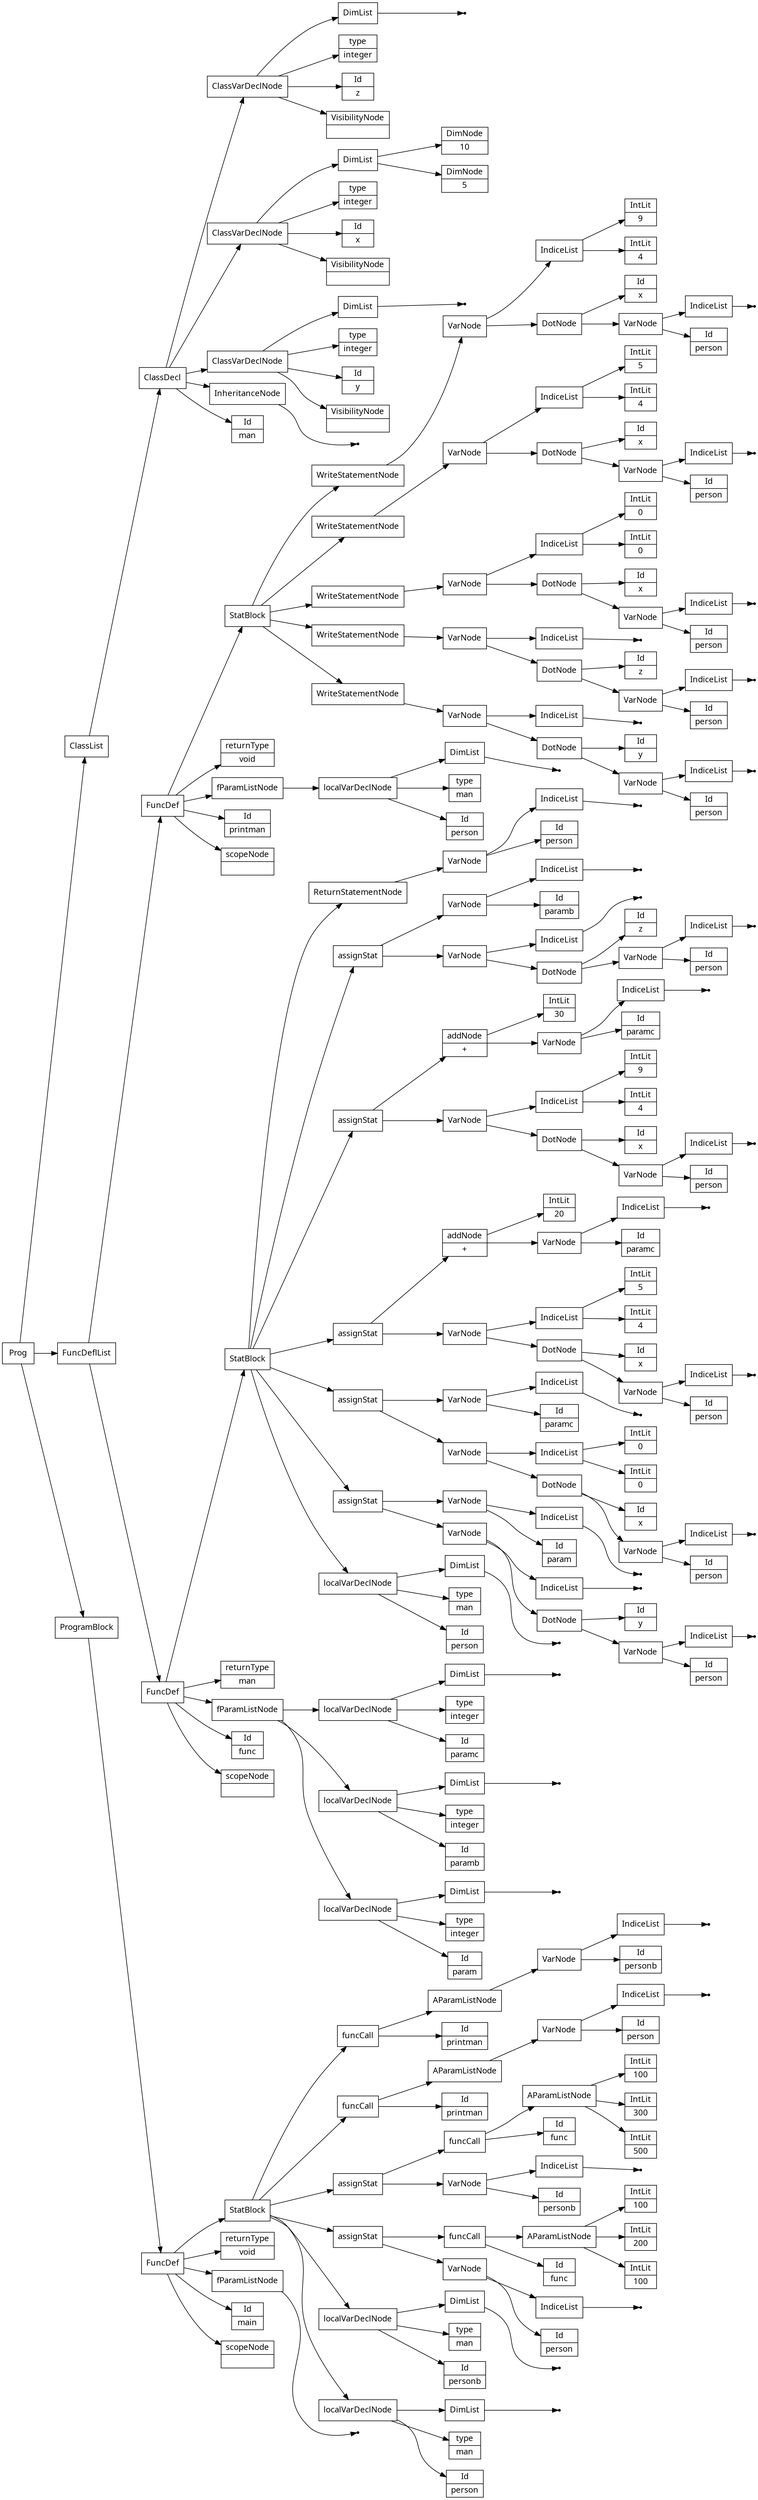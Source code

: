 digraph AST {
node [shape=record];
 node [fontname=Sans];charset="UTF-8" splines=true splines=spline rankdir =LR ordering="out"
1[label="scopeNode| "];
none3[shape="point"];
4[label="fParamListNode"];
4->none3;
5[label="returnType|void"];
7[label="Id|person"];
8[label="type|man"];
none10[shape="point"];
11[label="DimList"];
11->none10;
12[label="localVarDeclNode"];
12->11;
12->8;
12->7;
13[label="Id|personb"];
14[label="type|man"];
none16[shape="point"];
17[label="DimList"];
17->none16;
18[label="localVarDeclNode"];
18->17;
18->14;
18->13;
19[label="Id|person"];
none21[shape="point"];
22[label="IndiceList"];
22->none21;
23[label="VarNode"];
23->22;
23->19;
24[label="Id|func"];
26[label="IntLit|100"];
27[label="IntLit|200"];
28[label="IntLit|100"];
29[label="AParamListNode"];
29->28;
29->27;
29->26;
30[label="funcCall"];
30->29;
30->24;
31[label="assignStat"];
31->30;
31->23;
32[label="Id|personb"];
none34[shape="point"];
35[label="IndiceList"];
35->none34;
36[label="VarNode"];
36->35;
36->32;
37[label="Id|func"];
39[label="IntLit|500"];
40[label="IntLit|300"];
41[label="IntLit|100"];
42[label="AParamListNode"];
42->41;
42->40;
42->39;
43[label="funcCall"];
43->42;
43->37;
44[label="assignStat"];
44->43;
44->36;
45[label="Id|printman"];
47[label="Id|person"];
none49[shape="point"];
50[label="IndiceList"];
50->none49;
51[label="VarNode"];
51->50;
51->47;
52[label="AParamListNode"];
52->51;
53[label="funcCall"];
53->52;
53->45;
54[label="Id|printman"];
56[label="Id|personb"];
none58[shape="point"];
59[label="IndiceList"];
59->none58;
60[label="VarNode"];
60->59;
60->56;
61[label="AParamListNode"];
61->60;
62[label="funcCall"];
62->61;
62->54;
63[label="StatBlock"];
63->62;
63->53;
63->44;
63->31;
63->18;
63->12;
64[label="FuncDef"];
0[label="Id|main"];
64->63;
64->5;
64->4;
64->0;
64->1;
66[label="scopeNode| "];
68[label="Id|param"];
69[label="type|integer"];
none71[shape="point"];
72[label="DimList"];
72->none71;
73[label="localVarDeclNode"];
73->72;
73->69;
73->68;
74[label="Id|paramb"];
75[label="type|integer"];
none77[shape="point"];
78[label="DimList"];
78->none77;
79[label="localVarDeclNode"];
79->78;
79->75;
79->74;
80[label="Id|paramc"];
81[label="type|integer"];
none83[shape="point"];
84[label="DimList"];
84->none83;
85[label="localVarDeclNode"];
85->84;
85->81;
85->80;
86[label="fParamListNode"];
86->85;
86->79;
86->73;
87[label="returnType|man"];
89[label="Id|person"];
90[label="type|man"];
none92[shape="point"];
93[label="DimList"];
93->none92;
94[label="localVarDeclNode"];
94->93;
94->90;
94->89;
95[label="Id|person"];
none97[shape="point"];
98[label="IndiceList"];
98->none97;
99[label="VarNode"];
99->98;
99->95;
100[label="Id|y"];
101[label="DotNode"];
101->100;
101->99;
none103[shape="point"];
104[label="IndiceList"];
104->none103;
105[label="VarNode"];
105->104;
105->101;
106[label="Id|param"];
none108[shape="point"];
109[label="IndiceList"];
109->none108;
110[label="VarNode"];
110->109;
110->106;
111[label="assignStat"];
111->110;
111->105;
112[label="Id|person"];
none114[shape="point"];
115[label="IndiceList"];
115->none114;
116[label="VarNode"];
116->115;
116->112;
117[label="Id|x"];
118[label="DotNode"];
118->117;
118->116;
120[label="IntLit|0"];
121[label="IntLit|0"];
122[label="IndiceList"];
122->121;
122->120;
123[label="VarNode"];
123->122;
123->118;
124[label="Id|paramc"];
none126[shape="point"];
127[label="IndiceList"];
127->none126;
128[label="VarNode"];
128->127;
128->124;
129[label="assignStat"];
129->128;
129->123;
130[label="Id|person"];
none132[shape="point"];
133[label="IndiceList"];
133->none132;
134[label="VarNode"];
134->133;
134->130;
135[label="Id|x"];
136[label="DotNode"];
136->135;
136->134;
138[label="IntLit|4"];
139[label="IntLit|5"];
140[label="IndiceList"];
140->139;
140->138;
141[label="VarNode"];
141->140;
141->136;
142[label="Id|paramc"];
none144[shape="point"];
145[label="IndiceList"];
145->none144;
146[label="VarNode"];
146->145;
146->142;
147[label="addNode|+"];
148[label="IntLit|20"];
147->148;
147->146;
149[label="assignStat"];
149->147;
149->141;
150[label="Id|person"];
none152[shape="point"];
153[label="IndiceList"];
153->none152;
154[label="VarNode"];
154->153;
154->150;
155[label="Id|x"];
156[label="DotNode"];
156->155;
156->154;
158[label="IntLit|4"];
159[label="IntLit|9"];
160[label="IndiceList"];
160->159;
160->158;
161[label="VarNode"];
161->160;
161->156;
162[label="Id|paramc"];
none164[shape="point"];
165[label="IndiceList"];
165->none164;
166[label="VarNode"];
166->165;
166->162;
167[label="addNode|+"];
168[label="IntLit|30"];
167->168;
167->166;
169[label="assignStat"];
169->167;
169->161;
170[label="Id|person"];
none172[shape="point"];
173[label="IndiceList"];
173->none172;
174[label="VarNode"];
174->173;
174->170;
175[label="Id|z"];
176[label="DotNode"];
176->175;
176->174;
none178[shape="point"];
179[label="IndiceList"];
179->none178;
180[label="VarNode"];
180->179;
180->176;
181[label="Id|paramb"];
none183[shape="point"];
184[label="IndiceList"];
184->none183;
185[label="VarNode"];
185->184;
185->181;
186[label="assignStat"];
186->185;
186->180;
187[label="Id|person"];
none189[shape="point"];
190[label="IndiceList"];
190->none189;
191[label="VarNode"];
191->190;
191->187;
192[label="ReturnStatementNode"];
192->191;
193[label="StatBlock"];
193->192;
193->186;
193->169;
193->149;
193->129;
193->111;
193->94;
194[label="FuncDef"];
65[label="Id|func"];
194->193;
194->87;
194->86;
194->65;
194->66;
196[label="scopeNode| "];
198[label="Id|person"];
199[label="type|man"];
none201[shape="point"];
202[label="DimList"];
202->none201;
203[label="localVarDeclNode"];
203->202;
203->199;
203->198;
204[label="fParamListNode"];
204->203;
205[label="returnType|void"];
207[label="Id|person"];
none209[shape="point"];
210[label="IndiceList"];
210->none209;
211[label="VarNode"];
211->210;
211->207;
212[label="Id|y"];
213[label="DotNode"];
213->212;
213->211;
none215[shape="point"];
216[label="IndiceList"];
216->none215;
217[label="VarNode"];
217->216;
217->213;
218[label="WriteStatementNode"];
218->217;
219[label="Id|person"];
none221[shape="point"];
222[label="IndiceList"];
222->none221;
223[label="VarNode"];
223->222;
223->219;
224[label="Id|z"];
225[label="DotNode"];
225->224;
225->223;
none227[shape="point"];
228[label="IndiceList"];
228->none227;
229[label="VarNode"];
229->228;
229->225;
230[label="WriteStatementNode"];
230->229;
231[label="Id|person"];
none233[shape="point"];
234[label="IndiceList"];
234->none233;
235[label="VarNode"];
235->234;
235->231;
236[label="Id|x"];
237[label="DotNode"];
237->236;
237->235;
239[label="IntLit|0"];
240[label="IntLit|0"];
241[label="IndiceList"];
241->240;
241->239;
242[label="VarNode"];
242->241;
242->237;
243[label="WriteStatementNode"];
243->242;
244[label="Id|person"];
none246[shape="point"];
247[label="IndiceList"];
247->none246;
248[label="VarNode"];
248->247;
248->244;
249[label="Id|x"];
250[label="DotNode"];
250->249;
250->248;
252[label="IntLit|4"];
253[label="IntLit|5"];
254[label="IndiceList"];
254->253;
254->252;
255[label="VarNode"];
255->254;
255->250;
256[label="WriteStatementNode"];
256->255;
257[label="Id|person"];
none259[shape="point"];
260[label="IndiceList"];
260->none259;
261[label="VarNode"];
261->260;
261->257;
262[label="Id|x"];
263[label="DotNode"];
263->262;
263->261;
265[label="IntLit|4"];
266[label="IntLit|9"];
267[label="IndiceList"];
267->266;
267->265;
268[label="VarNode"];
268->267;
268->263;
269[label="WriteStatementNode"];
269->268;
270[label="StatBlock"];
270->269;
270->256;
270->243;
270->230;
270->218;
271[label="FuncDef"];
195[label="Id|printman"];
271->270;
271->205;
271->204;
271->195;
271->196;
272[label="Id|man"];
none274[shape="point"];
275[label="InheritanceNode"];
275->none274;
276[label="VisibilityNode|"];
277[label="Id|y"];
278[label="type|integer"];
none280[shape="point"];
281[label="DimList"];
281->none280;
282[label="ClassVarDeclNode"];
282->281;
282->278;
282->277;
282->276;
283[label="VisibilityNode|"];
284[label="Id|x"];
285[label="type|integer"];
287[label="DimNode|5"];
288[label="DimNode|10"];
289[label="DimList"];
289->288;
289->287;
290[label="ClassVarDeclNode"];
290->289;
290->285;
290->284;
290->283;
291[label="VisibilityNode|"];
292[label="Id|z"];
293[label="type|integer"];
none295[shape="point"];
296[label="DimList"];
296->none295;
297[label="ClassVarDeclNode"];
297->296;
297->293;
297->292;
297->291;
298[label="ClassDecl"];
298->297;
298->290;
298->282;
298->275;
298->272;
299[label="ClassList"];
300[label="FuncDeflList"];
301[label="Prog"];
302[label="ProgramBlock"];
299->298;
300->271;
300->194;
302->64;
301->299;
301->300;
301->302;
}